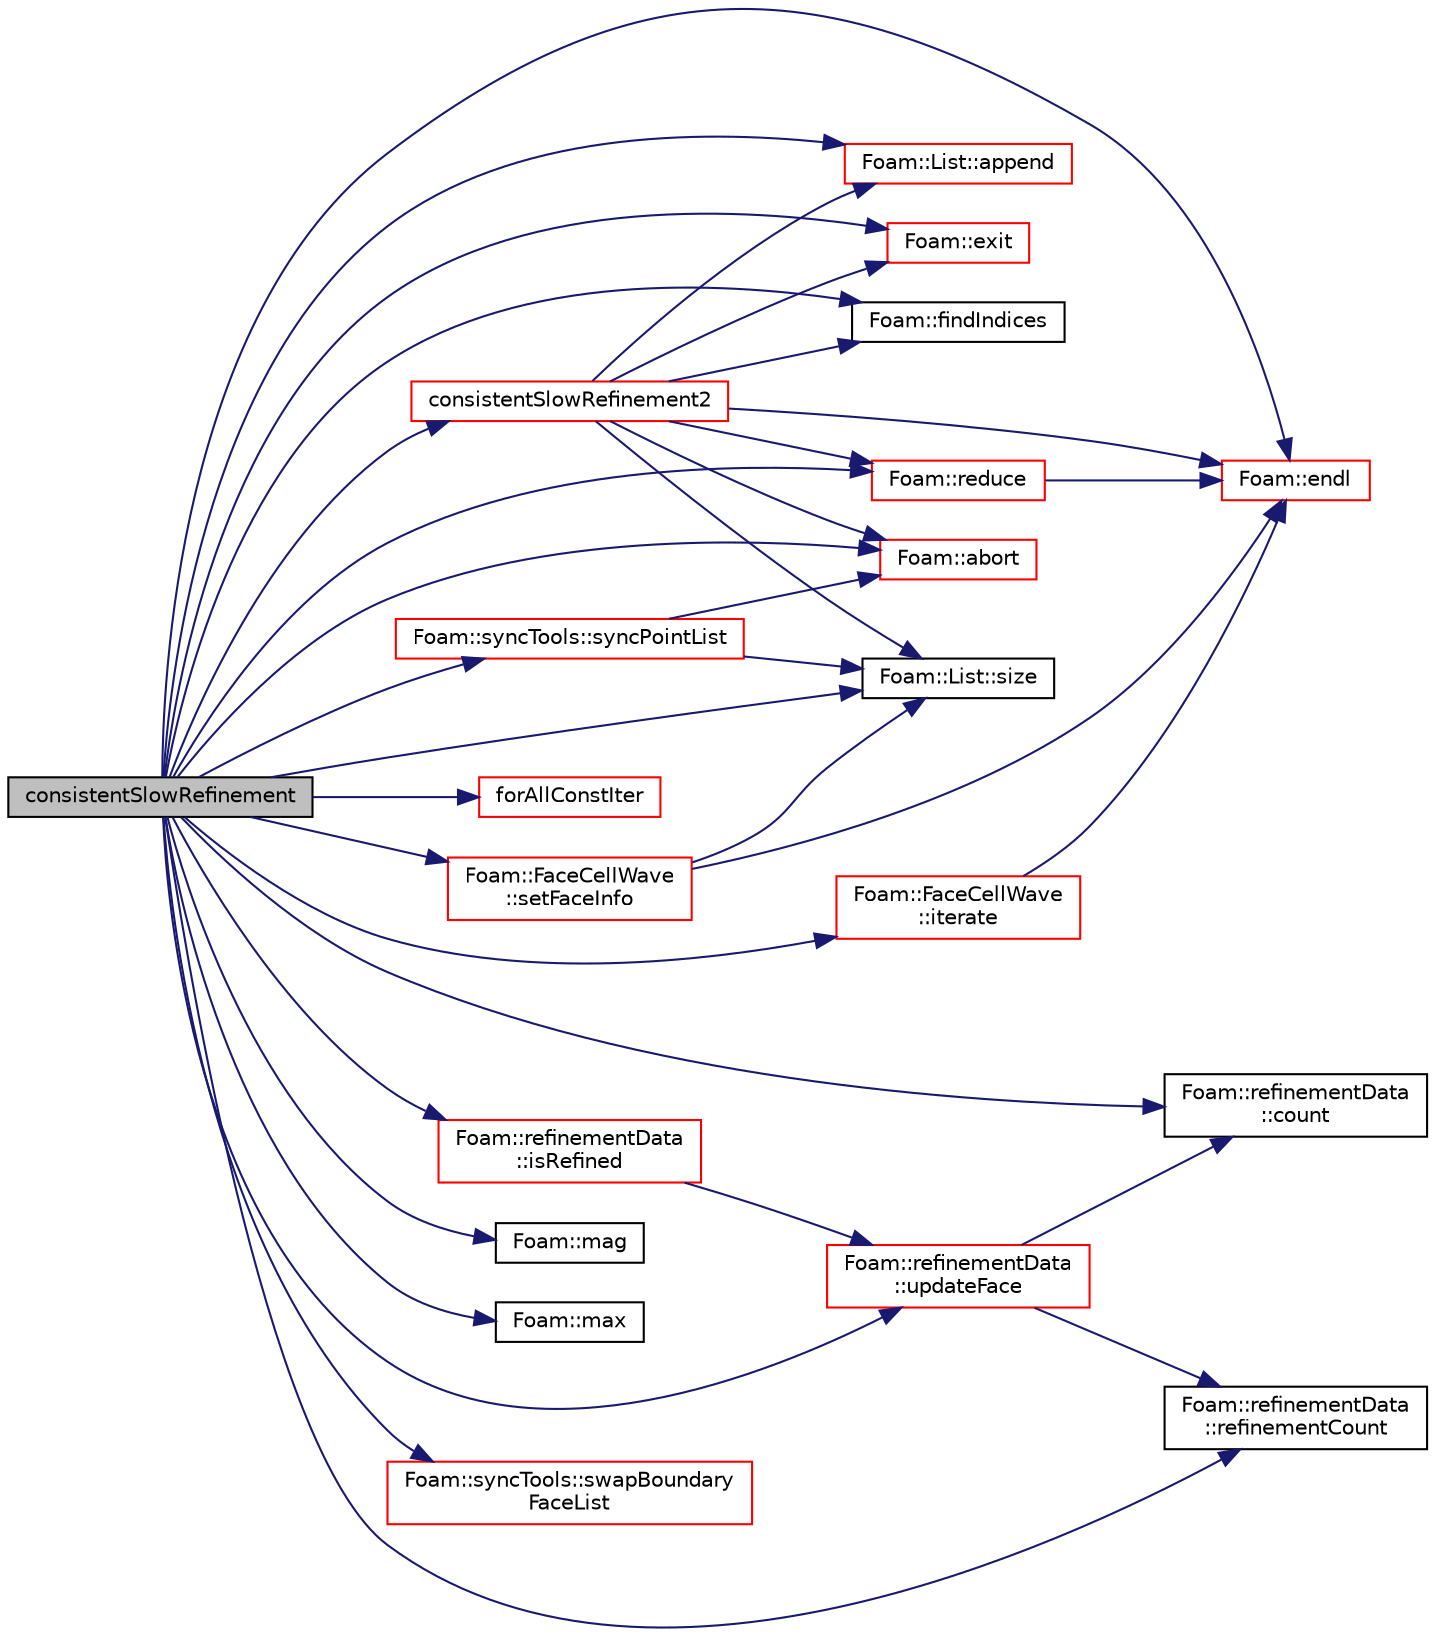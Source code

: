 digraph "consistentSlowRefinement"
{
  bgcolor="transparent";
  edge [fontname="Helvetica",fontsize="10",labelfontname="Helvetica",labelfontsize="10"];
  node [fontname="Helvetica",fontsize="10",shape=record];
  rankdir="LR";
  Node1 [label="consistentSlowRefinement",height=0.2,width=0.4,color="black", fillcolor="grey75", style="filled", fontcolor="black"];
  Node1 -> Node2 [color="midnightblue",fontsize="10",style="solid",fontname="Helvetica"];
  Node2 [label="Foam::abort",height=0.2,width=0.4,color="red",URL="$a10758.html#a447107a607d03e417307c203fa5fb44b"];
  Node1 -> Node3 [color="midnightblue",fontsize="10",style="solid",fontname="Helvetica"];
  Node3 [label="Foam::List::append",height=0.2,width=0.4,color="red",URL="$a01366.html#a399dd2bf0d9a32016717dc90126f016b",tooltip="Append an element at the end of the list. "];
  Node1 -> Node4 [color="midnightblue",fontsize="10",style="solid",fontname="Helvetica"];
  Node4 [label="consistentSlowRefinement2",height=0.2,width=0.4,color="red",URL="$a01011.html#ac6ddabf79074c4c7cc1cfe6908d6c4a9",tooltip="Like consistentSlowRefinement but uses different meshWave. "];
  Node4 -> Node5 [color="midnightblue",fontsize="10",style="solid",fontname="Helvetica"];
  Node5 [label="Foam::exit",height=0.2,width=0.4,color="red",URL="$a10758.html#a06ca7250d8e89caf05243ec094843642"];
  Node4 -> Node6 [color="midnightblue",fontsize="10",style="solid",fontname="Helvetica"];
  Node6 [label="Foam::endl",height=0.2,width=0.4,color="red",URL="$a10758.html#a2db8fe02a0d3909e9351bb4275b23ce4",tooltip="Add newline and flush stream. "];
  Node4 -> Node7 [color="midnightblue",fontsize="10",style="solid",fontname="Helvetica"];
  Node7 [label="Foam::findIndices",height=0.2,width=0.4,color="black",URL="$a10758.html#a397299eb3cd05ecb81797e7109e2f0b9",tooltip="Find all occurences of given element. Linear search. "];
  Node4 -> Node2 [color="midnightblue",fontsize="10",style="solid",fontname="Helvetica"];
  Node4 -> Node3 [color="midnightblue",fontsize="10",style="solid",fontname="Helvetica"];
  Node4 -> Node8 [color="midnightblue",fontsize="10",style="solid",fontname="Helvetica"];
  Node8 [label="Foam::reduce",height=0.2,width=0.4,color="red",URL="$a10758.html#a7ffd6af4acc2eb9ba72ee296b5ecda23"];
  Node8 -> Node6 [color="midnightblue",fontsize="10",style="solid",fontname="Helvetica"];
  Node4 -> Node9 [color="midnightblue",fontsize="10",style="solid",fontname="Helvetica"];
  Node9 [label="Foam::List::size",height=0.2,width=0.4,color="black",URL="$a01366.html#a8a5f6fa29bd4b500caf186f60245b384",tooltip="Override size to be inconsistent with allocated storage. "];
  Node1 -> Node10 [color="midnightblue",fontsize="10",style="solid",fontname="Helvetica"];
  Node10 [label="Foam::refinementData\l::count",height=0.2,width=0.4,color="black",URL="$a02116.html#abdeb8780e07f9819692886eb780981f2"];
  Node1 -> Node6 [color="midnightblue",fontsize="10",style="solid",fontname="Helvetica"];
  Node1 -> Node5 [color="midnightblue",fontsize="10",style="solid",fontname="Helvetica"];
  Node1 -> Node7 [color="midnightblue",fontsize="10",style="solid",fontname="Helvetica"];
  Node1 -> Node11 [color="midnightblue",fontsize="10",style="solid",fontname="Helvetica"];
  Node11 [label="forAllConstIter",height=0.2,width=0.4,color="red",URL="$a02974.html#ae21e2836509b0fa7f7cedf6493b11b09"];
  Node1 -> Node12 [color="midnightblue",fontsize="10",style="solid",fontname="Helvetica"];
  Node12 [label="Foam::refinementData\l::isRefined",height=0.2,width=0.4,color="red",URL="$a02116.html#a6dea142e17e2d53ba67d0bf7c0d9a054"];
  Node12 -> Node13 [color="midnightblue",fontsize="10",style="solid",fontname="Helvetica"];
  Node13 [label="Foam::refinementData\l::updateFace",height=0.2,width=0.4,color="red",URL="$a02116.html#a98757cb1277a9166cd8d419a245fb1b6",tooltip="Influence of neighbouring cell. "];
  Node13 -> Node14 [color="midnightblue",fontsize="10",style="solid",fontname="Helvetica"];
  Node14 [label="Foam::refinementData\l::refinementCount",height=0.2,width=0.4,color="black",URL="$a02116.html#aef34e30da0402485675dae7aa77155f3"];
  Node13 -> Node10 [color="midnightblue",fontsize="10",style="solid",fontname="Helvetica"];
  Node1 -> Node15 [color="midnightblue",fontsize="10",style="solid",fontname="Helvetica"];
  Node15 [label="Foam::FaceCellWave\l::iterate",height=0.2,width=0.4,color="red",URL="$a00721.html#a8f898fd0e592fd902741616e1f087497",tooltip="Iterate until no changes or maxIter reached. Returns actual. "];
  Node15 -> Node6 [color="midnightblue",fontsize="10",style="solid",fontname="Helvetica"];
  Node1 -> Node16 [color="midnightblue",fontsize="10",style="solid",fontname="Helvetica"];
  Node16 [label="Foam::mag",height=0.2,width=0.4,color="black",URL="$a10758.html#a929da2a3fdcf3dacbbe0487d3a330dae"];
  Node1 -> Node17 [color="midnightblue",fontsize="10",style="solid",fontname="Helvetica"];
  Node17 [label="Foam::max",height=0.2,width=0.4,color="black",URL="$a10758.html#ac993e906cf2774ae77e666bc24e81733"];
  Node1 -> Node8 [color="midnightblue",fontsize="10",style="solid",fontname="Helvetica"];
  Node1 -> Node14 [color="midnightblue",fontsize="10",style="solid",fontname="Helvetica"];
  Node1 -> Node18 [color="midnightblue",fontsize="10",style="solid",fontname="Helvetica"];
  Node18 [label="Foam::FaceCellWave\l::setFaceInfo",height=0.2,width=0.4,color="red",URL="$a00721.html#a4dfc64d9c6a80650006ac5ab728f95b0",tooltip="Set initial changed faces. "];
  Node18 -> Node6 [color="midnightblue",fontsize="10",style="solid",fontname="Helvetica"];
  Node18 -> Node9 [color="midnightblue",fontsize="10",style="solid",fontname="Helvetica"];
  Node1 -> Node9 [color="midnightblue",fontsize="10",style="solid",fontname="Helvetica"];
  Node1 -> Node19 [color="midnightblue",fontsize="10",style="solid",fontname="Helvetica"];
  Node19 [label="Foam::syncTools::swapBoundary\lFaceList",height=0.2,width=0.4,color="red",URL="$a02555.html#a30e4f2ce2c2399c35f5d674bdb7c07fd",tooltip="Swap coupled boundary face values. "];
  Node1 -> Node20 [color="midnightblue",fontsize="10",style="solid",fontname="Helvetica"];
  Node20 [label="Foam::syncTools::syncPointList",height=0.2,width=0.4,color="red",URL="$a02555.html#a197ed77a9101bdfb37253bd3f507c017",tooltip="Synchronize values on all mesh points. "];
  Node20 -> Node9 [color="midnightblue",fontsize="10",style="solid",fontname="Helvetica"];
  Node20 -> Node2 [color="midnightblue",fontsize="10",style="solid",fontname="Helvetica"];
  Node1 -> Node13 [color="midnightblue",fontsize="10",style="solid",fontname="Helvetica"];
}
